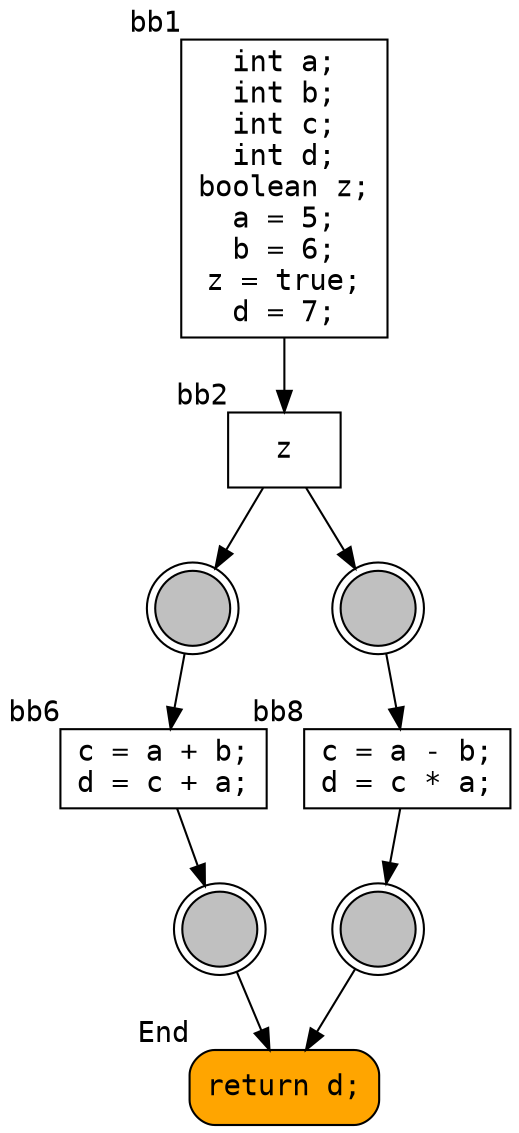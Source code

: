 digraph {
rankdir=TB
"bb1" -> "bb2";

bb1 [fillcolor="white", style="filled", shape="box", fontname="monospace", xlabel="bb1", label="int a;
int b;
int c;
int d;
boolean z;
a = 5;
b = 6;
z = true;
d = 7;
"];
"bb2" -> "bb3","bb4";

bb2 [fillcolor="white", style="filled", shape="box", fontname="monospace", xlabel="bb2", label="z
"];
"bb4" -> "bb8";

bb4 [fillcolor="gray", style="filled", shape="doublecircle", fontname="monospace", label=""];
"bb8" -> "bb9";

bb8 [fillcolor="white", style="filled", shape="box", fontname="monospace", xlabel="bb8", label="c = a - b;
d = c * a;
"];
"bb9" -> "bb5";

bb9 [fillcolor="gray", style="filled", shape="doublecircle", fontname="monospace", label=""];
bb5 [style="rounded,filled", shape="box", fillcolor="orange", fontname="monospace", xlabel="End", label="return d;
"];
"bb3" -> "bb6";

bb3 [fillcolor="gray", style="filled", shape="doublecircle", fontname="monospace", label=""];
"bb6" -> "bb7";

bb6 [fillcolor="white", style="filled", shape="box", fontname="monospace", xlabel="bb6", label="c = a + b;
d = c + a;
"];
"bb7" -> "bb5";

bb7 [fillcolor="gray", style="filled", shape="doublecircle", fontname="monospace", label=""];
}